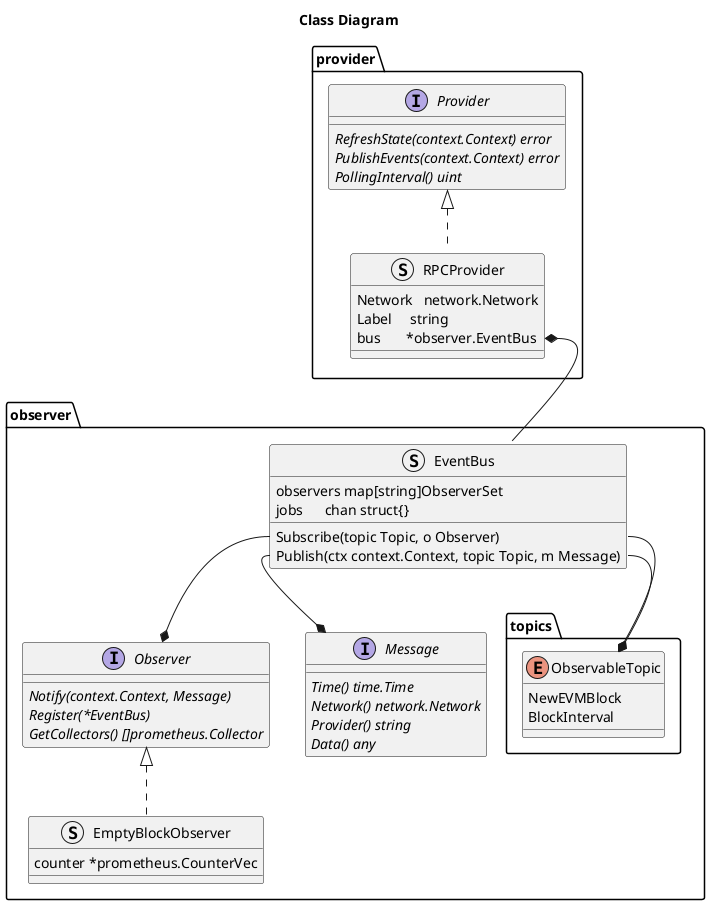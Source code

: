 @startuml class-diagram

title Class Diagram

package provider {
  interface Provider {
	  {abstract} RefreshState(context.Context) error
	  {abstract} PublishEvents(context.Context) error
	  {abstract} PollingInterval() uint
  }

  struct RPCProvider implements Provider {
	  Network   network.Network
	  Label     string
	  bus       *observer.EventBus
  } 
}

package observer {
  package topics {
    enum ObservableTopic {
      NewEVMBlock
      BlockInterval
    }
  }

  interface Observer {
	  {abstract} Notify(context.Context, Message)
	  {abstract} Register(*EventBus)
	  {abstract} GetCollectors() []prometheus.Collector
  }

  interface Message {
	  {abstract} Time() time.Time
	  {abstract} Network() network.Network
	  {abstract} Provider() string
	  {abstract} Data() any
  }

  struct EventBus {
	  observers map[string]ObserverSet
	  jobs      chan struct{}

    Subscribe(topic Topic, o Observer)
    Publish(ctx context.Context, topic Topic, m Message)
  }

  struct EmptyBlockObserver implements Observer {
	  counter *prometheus.CounterVec
  }
}

RPCProvider::bus *-- EventBus
EventBus::Subscribe --* ObservableTopic
EventBus::Subscribe --* Observer
EventBus::Publish --* ObservableTopic
EventBus::Publish --* Message

@enduml
